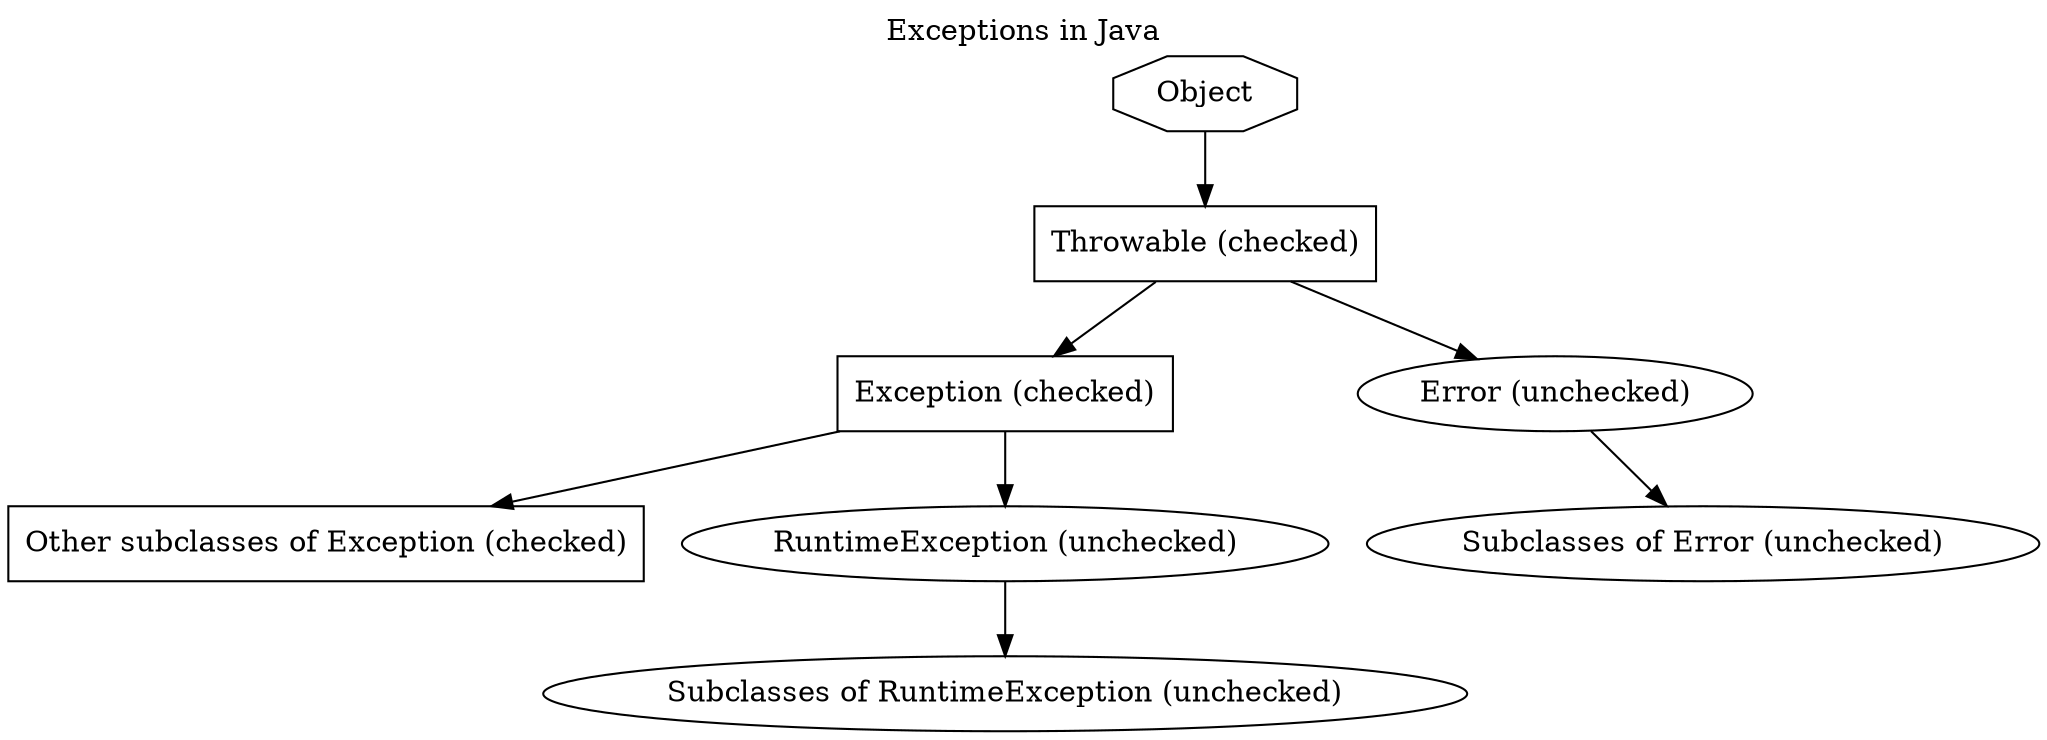 digraph Exceptions {label = "Exceptions in Java" labelloc = "top"

"Object" [shape = octagon];

node [shape = rectangle];
"Throwable (checked)";
"Exception (checked)";
"Other subclasses of Exception (checked)";

node [shape = oval];
"Error (unchecked)";
"Subclasses of Error (unchecked)";
"RuntimeException (unchecked)";
"Subclasses of RuntimeException (unchecked)";

"Object" -> "Throwable (checked)" -> "Exception (checked)";
"Throwable (checked)" -> "Error (unchecked)" -> "Subclasses of Error (unchecked)";
"Exception (checked)" -> "RuntimeException (unchecked)" -> "Subclasses of RuntimeException (unchecked)";
"Exception (checked)" -> "Other subclasses of Exception (checked)";
}